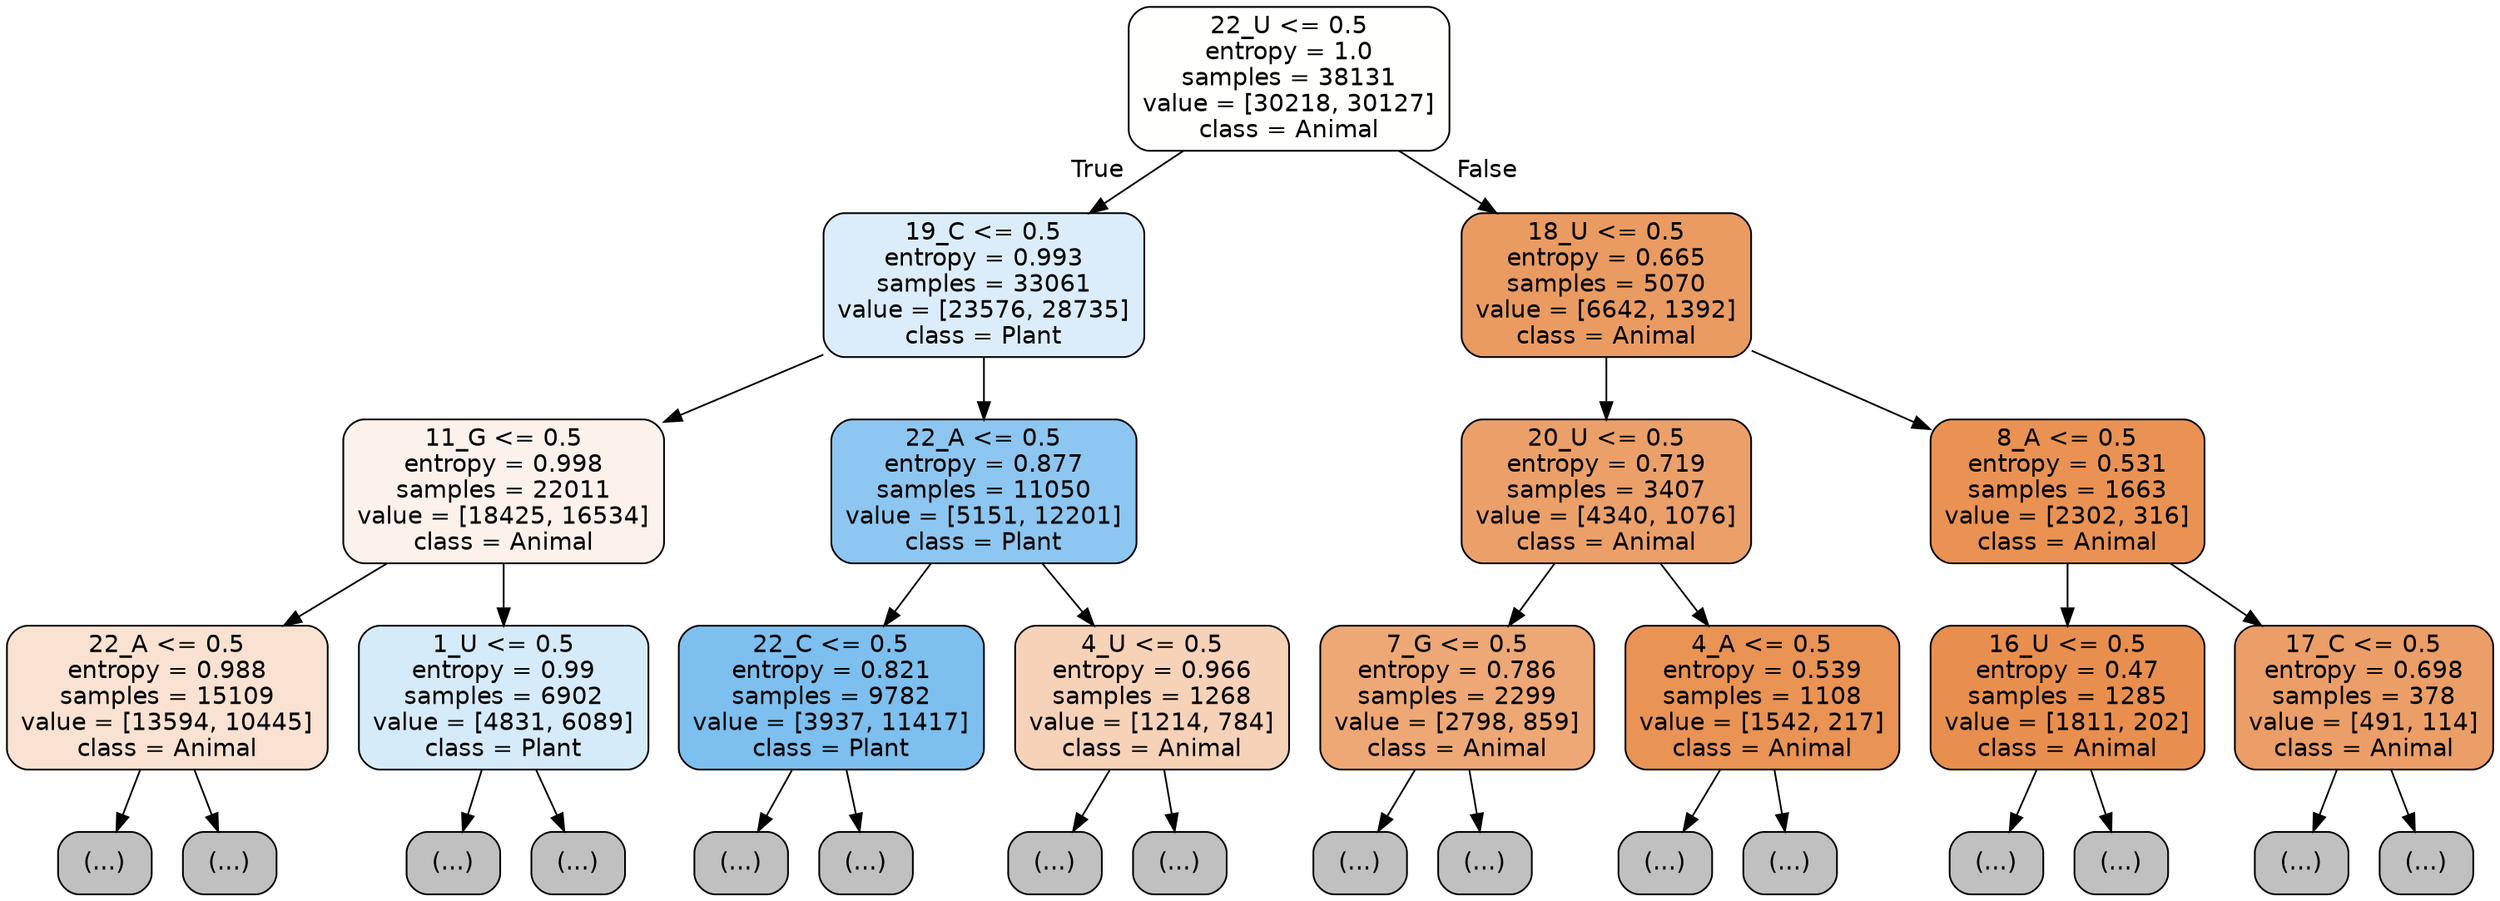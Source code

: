 digraph Tree {
node [shape=box, style="filled, rounded", color="black", fontname="helvetica"] ;
edge [fontname="helvetica"] ;
0 [label="22_U <= 0.5\nentropy = 1.0\nsamples = 38131\nvalue = [30218, 30127]\nclass = Animal", fillcolor="#fffffe"] ;
1 [label="19_C <= 0.5\nentropy = 0.993\nsamples = 33061\nvalue = [23576, 28735]\nclass = Plant", fillcolor="#dbedfa"] ;
0 -> 1 [labeldistance=2.5, labelangle=45, headlabel="True"] ;
2 [label="11_G <= 0.5\nentropy = 0.998\nsamples = 22011\nvalue = [18425, 16534]\nclass = Animal", fillcolor="#fcf2eb"] ;
1 -> 2 ;
3 [label="22_A <= 0.5\nentropy = 0.988\nsamples = 15109\nvalue = [13594, 10445]\nclass = Animal", fillcolor="#f9e2d1"] ;
2 -> 3 ;
4 [label="(...)", fillcolor="#C0C0C0"] ;
3 -> 4 ;
7117 [label="(...)", fillcolor="#C0C0C0"] ;
3 -> 7117 ;
8168 [label="1_U <= 0.5\nentropy = 0.99\nsamples = 6902\nvalue = [4831, 6089]\nclass = Plant", fillcolor="#d6ebfa"] ;
2 -> 8168 ;
8169 [label="(...)", fillcolor="#C0C0C0"] ;
8168 -> 8169 ;
9926 [label="(...)", fillcolor="#C0C0C0"] ;
8168 -> 9926 ;
11283 [label="22_A <= 0.5\nentropy = 0.877\nsamples = 11050\nvalue = [5151, 12201]\nclass = Plant", fillcolor="#8dc6f0"] ;
1 -> 11283 ;
11284 [label="22_C <= 0.5\nentropy = 0.821\nsamples = 9782\nvalue = [3937, 11417]\nclass = Plant", fillcolor="#7dbfee"] ;
11283 -> 11284 ;
11285 [label="(...)", fillcolor="#C0C0C0"] ;
11284 -> 11285 ;
13850 [label="(...)", fillcolor="#C0C0C0"] ;
11284 -> 13850 ;
14389 [label="4_U <= 0.5\nentropy = 0.966\nsamples = 1268\nvalue = [1214, 784]\nclass = Animal", fillcolor="#f6d2b9"] ;
11283 -> 14389 ;
14390 [label="(...)", fillcolor="#C0C0C0"] ;
14389 -> 14390 ;
14791 [label="(...)", fillcolor="#C0C0C0"] ;
14389 -> 14791 ;
14890 [label="18_U <= 0.5\nentropy = 0.665\nsamples = 5070\nvalue = [6642, 1392]\nclass = Animal", fillcolor="#ea9b62"] ;
0 -> 14890 [labeldistance=2.5, labelangle=-45, headlabel="False"] ;
14891 [label="20_U <= 0.5\nentropy = 0.719\nsamples = 3407\nvalue = [4340, 1076]\nclass = Animal", fillcolor="#eba06a"] ;
14890 -> 14891 ;
14892 [label="7_G <= 0.5\nentropy = 0.786\nsamples = 2299\nvalue = [2798, 859]\nclass = Animal", fillcolor="#eda876"] ;
14891 -> 14892 ;
14893 [label="(...)", fillcolor="#C0C0C0"] ;
14892 -> 14893 ;
15686 [label="(...)", fillcolor="#C0C0C0"] ;
14892 -> 15686 ;
15973 [label="4_A <= 0.5\nentropy = 0.539\nsamples = 1108\nvalue = [1542, 217]\nclass = Animal", fillcolor="#e99355"] ;
14891 -> 15973 ;
15974 [label="(...)", fillcolor="#C0C0C0"] ;
15973 -> 15974 ;
16225 [label="(...)", fillcolor="#C0C0C0"] ;
15973 -> 16225 ;
16292 [label="8_A <= 0.5\nentropy = 0.531\nsamples = 1663\nvalue = [2302, 316]\nclass = Animal", fillcolor="#e99254"] ;
14890 -> 16292 ;
16293 [label="16_U <= 0.5\nentropy = 0.47\nsamples = 1285\nvalue = [1811, 202]\nclass = Animal", fillcolor="#e88f4f"] ;
16292 -> 16293 ;
16294 [label="(...)", fillcolor="#C0C0C0"] ;
16293 -> 16294 ;
16549 [label="(...)", fillcolor="#C0C0C0"] ;
16293 -> 16549 ;
16644 [label="17_C <= 0.5\nentropy = 0.698\nsamples = 378\nvalue = [491, 114]\nclass = Animal", fillcolor="#eb9e67"] ;
16292 -> 16644 ;
16645 [label="(...)", fillcolor="#C0C0C0"] ;
16644 -> 16645 ;
16776 [label="(...)", fillcolor="#C0C0C0"] ;
16644 -> 16776 ;
}